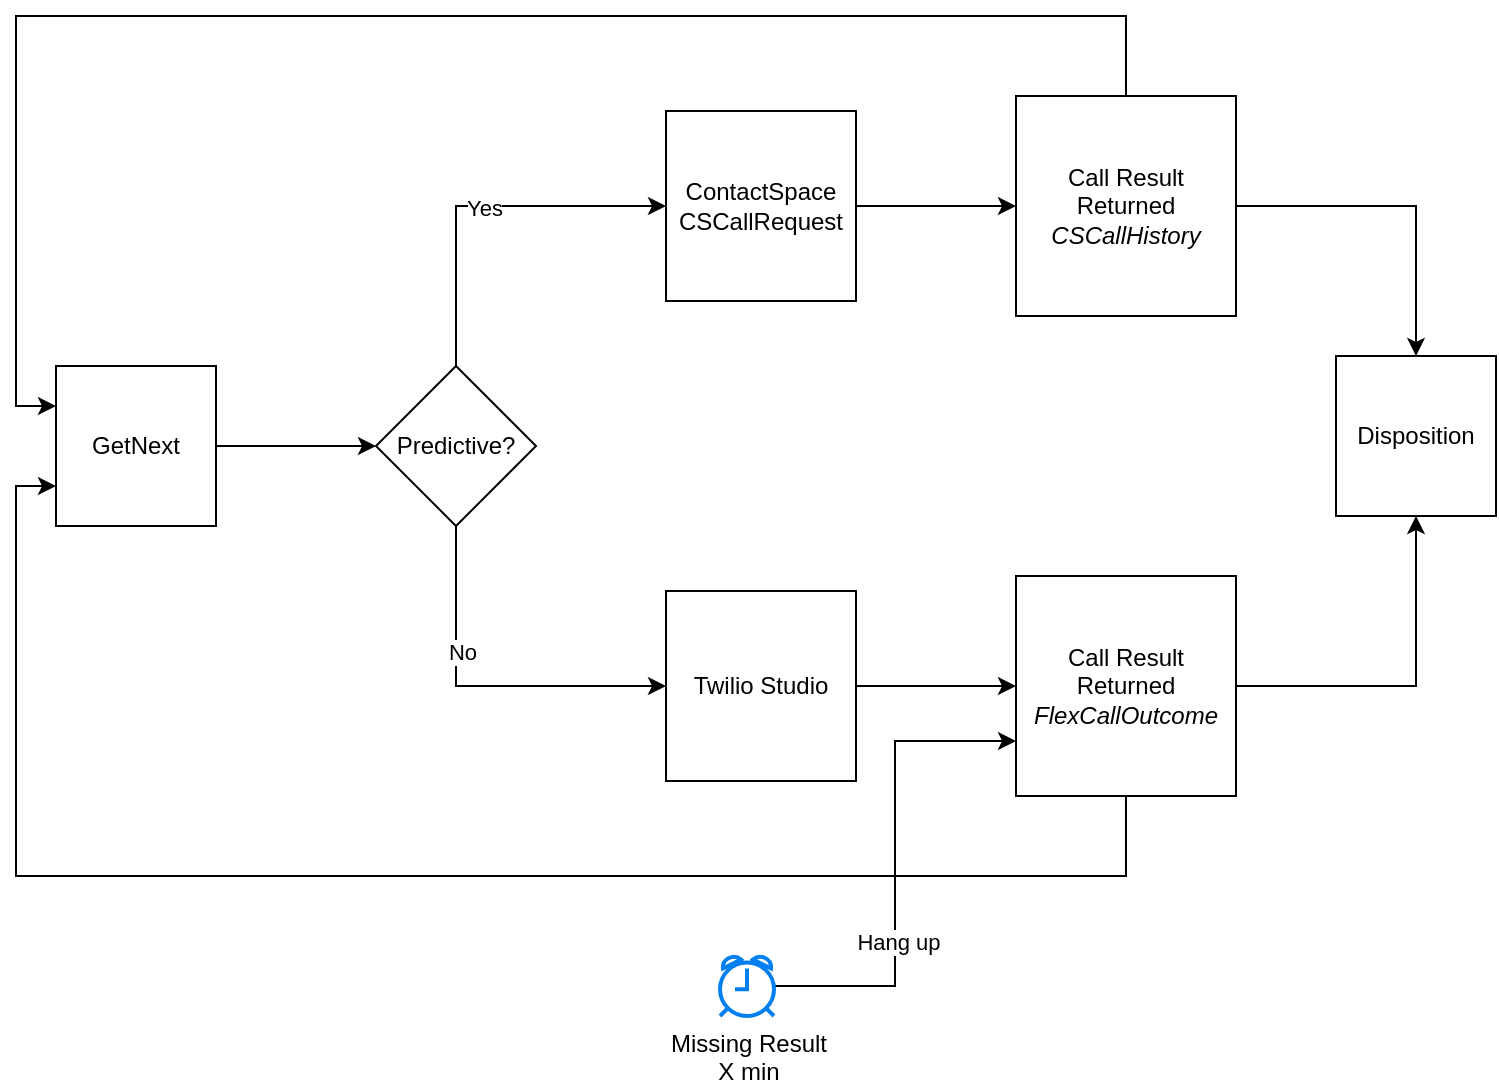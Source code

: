 <mxfile version="17.2.5" type="github">
  <diagram id="9_IlU9dXBKWWWHWyiEkQ" name="Page-1">
    <mxGraphModel dx="1699" dy="1078" grid="1" gridSize="10" guides="1" tooltips="1" connect="1" arrows="1" fold="1" page="1" pageScale="1" pageWidth="850" pageHeight="1100" math="0" shadow="0">
      <root>
        <mxCell id="0" />
        <mxCell id="1" parent="0" />
        <mxCell id="D-eX60lVFNXrvFSf2O7x-3" value="" style="edgeStyle=orthogonalEdgeStyle;rounded=0;orthogonalLoop=1;jettySize=auto;html=1;" parent="1" source="D-eX60lVFNXrvFSf2O7x-1" target="D-eX60lVFNXrvFSf2O7x-2" edge="1">
          <mxGeometry relative="1" as="geometry" />
        </mxCell>
        <mxCell id="D-eX60lVFNXrvFSf2O7x-1" value="GetNext" style="whiteSpace=wrap;html=1;aspect=fixed;" parent="1" vertex="1">
          <mxGeometry x="100" y="375" width="80" height="80" as="geometry" />
        </mxCell>
        <mxCell id="D-eX60lVFNXrvFSf2O7x-5" style="edgeStyle=orthogonalEdgeStyle;rounded=0;orthogonalLoop=1;jettySize=auto;html=1;entryX=0;entryY=0.5;entryDx=0;entryDy=0;" parent="1" source="D-eX60lVFNXrvFSf2O7x-2" target="D-eX60lVFNXrvFSf2O7x-4" edge="1">
          <mxGeometry relative="1" as="geometry">
            <Array as="points">
              <mxPoint x="300" y="295" />
            </Array>
          </mxGeometry>
        </mxCell>
        <mxCell id="D-eX60lVFNXrvFSf2O7x-15" value="Yes" style="edgeLabel;html=1;align=center;verticalAlign=middle;resizable=0;points=[];" parent="D-eX60lVFNXrvFSf2O7x-5" vertex="1" connectable="0">
          <mxGeometry relative="1" as="geometry">
            <mxPoint x="1" y="1" as="offset" />
          </mxGeometry>
        </mxCell>
        <mxCell id="D-eX60lVFNXrvFSf2O7x-7" style="edgeStyle=orthogonalEdgeStyle;rounded=0;orthogonalLoop=1;jettySize=auto;html=1;entryX=0;entryY=0.5;entryDx=0;entryDy=0;" parent="1" source="D-eX60lVFNXrvFSf2O7x-2" target="D-eX60lVFNXrvFSf2O7x-6" edge="1">
          <mxGeometry relative="1" as="geometry">
            <Array as="points">
              <mxPoint x="300" y="535" />
            </Array>
          </mxGeometry>
        </mxCell>
        <mxCell id="D-eX60lVFNXrvFSf2O7x-14" value="No" style="edgeLabel;html=1;align=center;verticalAlign=middle;resizable=0;points=[];" parent="D-eX60lVFNXrvFSf2O7x-7" vertex="1" connectable="0">
          <mxGeometry x="-0.324" y="3" relative="1" as="geometry">
            <mxPoint as="offset" />
          </mxGeometry>
        </mxCell>
        <mxCell id="D-eX60lVFNXrvFSf2O7x-2" value="Predictive?" style="rhombus;whiteSpace=wrap;html=1;" parent="1" vertex="1">
          <mxGeometry x="260" y="375" width="80" height="80" as="geometry" />
        </mxCell>
        <mxCell id="D-eX60lVFNXrvFSf2O7x-11" style="edgeStyle=orthogonalEdgeStyle;rounded=0;orthogonalLoop=1;jettySize=auto;html=1;entryX=0;entryY=0.5;entryDx=0;entryDy=0;" parent="1" source="D-eX60lVFNXrvFSf2O7x-4" target="D-eX60lVFNXrvFSf2O7x-10" edge="1">
          <mxGeometry relative="1" as="geometry" />
        </mxCell>
        <mxCell id="D-eX60lVFNXrvFSf2O7x-4" value="ContactSpace&lt;br&gt;CSCallRequest" style="whiteSpace=wrap;html=1;aspect=fixed;" parent="1" vertex="1">
          <mxGeometry x="405" y="247.5" width="95" height="95" as="geometry" />
        </mxCell>
        <mxCell id="D-eX60lVFNXrvFSf2O7x-26" style="edgeStyle=orthogonalEdgeStyle;rounded=0;orthogonalLoop=1;jettySize=auto;html=1;entryX=0;entryY=0.5;entryDx=0;entryDy=0;" parent="1" source="D-eX60lVFNXrvFSf2O7x-6" target="D-eX60lVFNXrvFSf2O7x-8" edge="1">
          <mxGeometry relative="1" as="geometry">
            <mxPoint x="570" y="535" as="targetPoint" />
          </mxGeometry>
        </mxCell>
        <mxCell id="D-eX60lVFNXrvFSf2O7x-6" value="Twilio Studio" style="whiteSpace=wrap;html=1;aspect=fixed;" parent="1" vertex="1">
          <mxGeometry x="405" y="487.5" width="95" height="95" as="geometry" />
        </mxCell>
        <mxCell id="D-eX60lVFNXrvFSf2O7x-13" style="edgeStyle=orthogonalEdgeStyle;rounded=0;orthogonalLoop=1;jettySize=auto;html=1;entryX=0;entryY=0.75;entryDx=0;entryDy=0;" parent="1" source="D-eX60lVFNXrvFSf2O7x-8" target="D-eX60lVFNXrvFSf2O7x-1" edge="1">
          <mxGeometry relative="1" as="geometry">
            <Array as="points">
              <mxPoint x="635" y="630" />
              <mxPoint x="80" y="630" />
              <mxPoint x="80" y="435" />
            </Array>
          </mxGeometry>
        </mxCell>
        <mxCell id="D-eX60lVFNXrvFSf2O7x-21" style="edgeStyle=orthogonalEdgeStyle;rounded=0;orthogonalLoop=1;jettySize=auto;html=1;" parent="1" source="D-eX60lVFNXrvFSf2O7x-8" target="D-eX60lVFNXrvFSf2O7x-19" edge="1">
          <mxGeometry relative="1" as="geometry" />
        </mxCell>
        <mxCell id="D-eX60lVFNXrvFSf2O7x-8" value="Call Result Returned&lt;br&gt;&lt;i&gt;FlexCallOutcome&lt;/i&gt;" style="whiteSpace=wrap;html=1;aspect=fixed;" parent="1" vertex="1">
          <mxGeometry x="580" y="480" width="110" height="110" as="geometry" />
        </mxCell>
        <mxCell id="D-eX60lVFNXrvFSf2O7x-12" style="edgeStyle=orthogonalEdgeStyle;rounded=0;orthogonalLoop=1;jettySize=auto;html=1;entryX=0;entryY=0.25;entryDx=0;entryDy=0;" parent="1" source="D-eX60lVFNXrvFSf2O7x-10" target="D-eX60lVFNXrvFSf2O7x-1" edge="1">
          <mxGeometry relative="1" as="geometry">
            <Array as="points">
              <mxPoint x="635" y="200" />
              <mxPoint x="80" y="200" />
              <mxPoint x="80" y="395" />
            </Array>
          </mxGeometry>
        </mxCell>
        <mxCell id="D-eX60lVFNXrvFSf2O7x-20" style="edgeStyle=orthogonalEdgeStyle;rounded=0;orthogonalLoop=1;jettySize=auto;html=1;" parent="1" source="D-eX60lVFNXrvFSf2O7x-10" target="D-eX60lVFNXrvFSf2O7x-19" edge="1">
          <mxGeometry relative="1" as="geometry" />
        </mxCell>
        <mxCell id="D-eX60lVFNXrvFSf2O7x-10" value="Call Result Returned&lt;br&gt;&lt;i&gt;CSCallHistory&lt;/i&gt;" style="whiteSpace=wrap;html=1;aspect=fixed;" parent="1" vertex="1">
          <mxGeometry x="580" y="240" width="110" height="110" as="geometry" />
        </mxCell>
        <mxCell id="D-eX60lVFNXrvFSf2O7x-17" style="edgeStyle=orthogonalEdgeStyle;rounded=0;orthogonalLoop=1;jettySize=auto;html=1;entryX=0;entryY=0.75;entryDx=0;entryDy=0;" parent="1" source="D-eX60lVFNXrvFSf2O7x-16" target="D-eX60lVFNXrvFSf2O7x-8" edge="1">
          <mxGeometry relative="1" as="geometry" />
        </mxCell>
        <mxCell id="D-eX60lVFNXrvFSf2O7x-18" value="Hang up" style="edgeLabel;html=1;align=center;verticalAlign=middle;resizable=0;points=[];" parent="D-eX60lVFNXrvFSf2O7x-17" vertex="1" connectable="0">
          <mxGeometry x="-0.322" relative="1" as="geometry">
            <mxPoint x="1" as="offset" />
          </mxGeometry>
        </mxCell>
        <mxCell id="D-eX60lVFNXrvFSf2O7x-16" value="Missing Result&lt;br&gt;X min" style="html=1;verticalLabelPosition=bottom;align=center;labelBackgroundColor=#ffffff;verticalAlign=top;strokeWidth=2;strokeColor=#0080F0;shadow=0;dashed=0;shape=mxgraph.ios7.icons.alarm_clock;" parent="1" vertex="1">
          <mxGeometry x="432" y="670" width="27" height="30" as="geometry" />
        </mxCell>
        <mxCell id="D-eX60lVFNXrvFSf2O7x-19" value="Disposition" style="whiteSpace=wrap;html=1;aspect=fixed;" parent="1" vertex="1">
          <mxGeometry x="740" y="370" width="80" height="80" as="geometry" />
        </mxCell>
      </root>
    </mxGraphModel>
  </diagram>
</mxfile>
